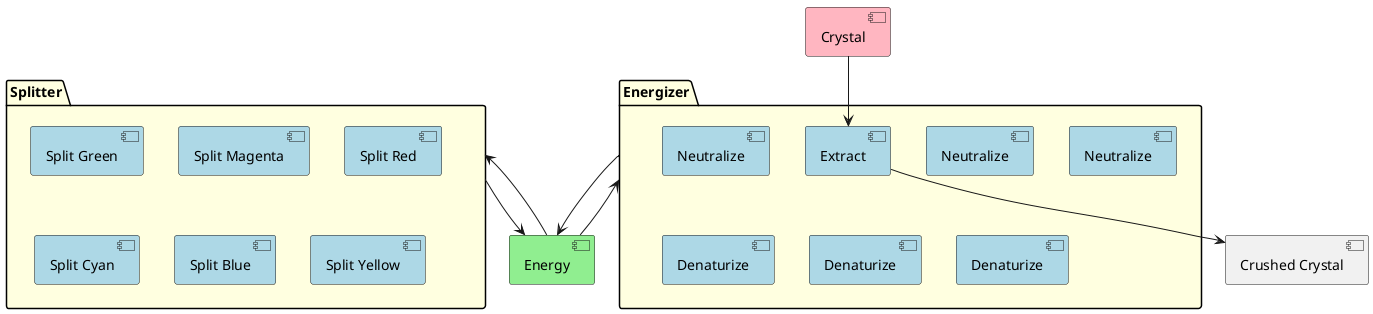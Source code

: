 @startuml

hide methods
hide fields
hide circle

[Crystal] as C #lightpink

package Energizer #lightyellow {
[Neutralize] as NR #lightblue
[Neutralize] as NG #lightblue
[Neutralize] as NB #lightblue
}

package Energizer #lightyellow {
[Denaturize] as HOP #lightblue
[Denaturize] as LOP #lightblue
[Denaturize] as GP #lightblue
}

package Energizer #lightyellow {
[Extract] as DE #lightblue
}

package Splitter #lightyellow {
[Split Green] as SG #lightblue
[Split Magenta] as SM #lightblue
[Split Red] as SR #lightblue
[Split Cyan] as SC #lightblue
[Split Blue] as SB #lightblue
[Split Yellow] as SY #lightblue
}
[Crushed Crystal] as CCr
[Energy] as E #lightgreen

C --> DE
DE --> CCr
Energizer --> E
Splitter --> E
Energizer <-- E
Splitter <-- E

@enduml